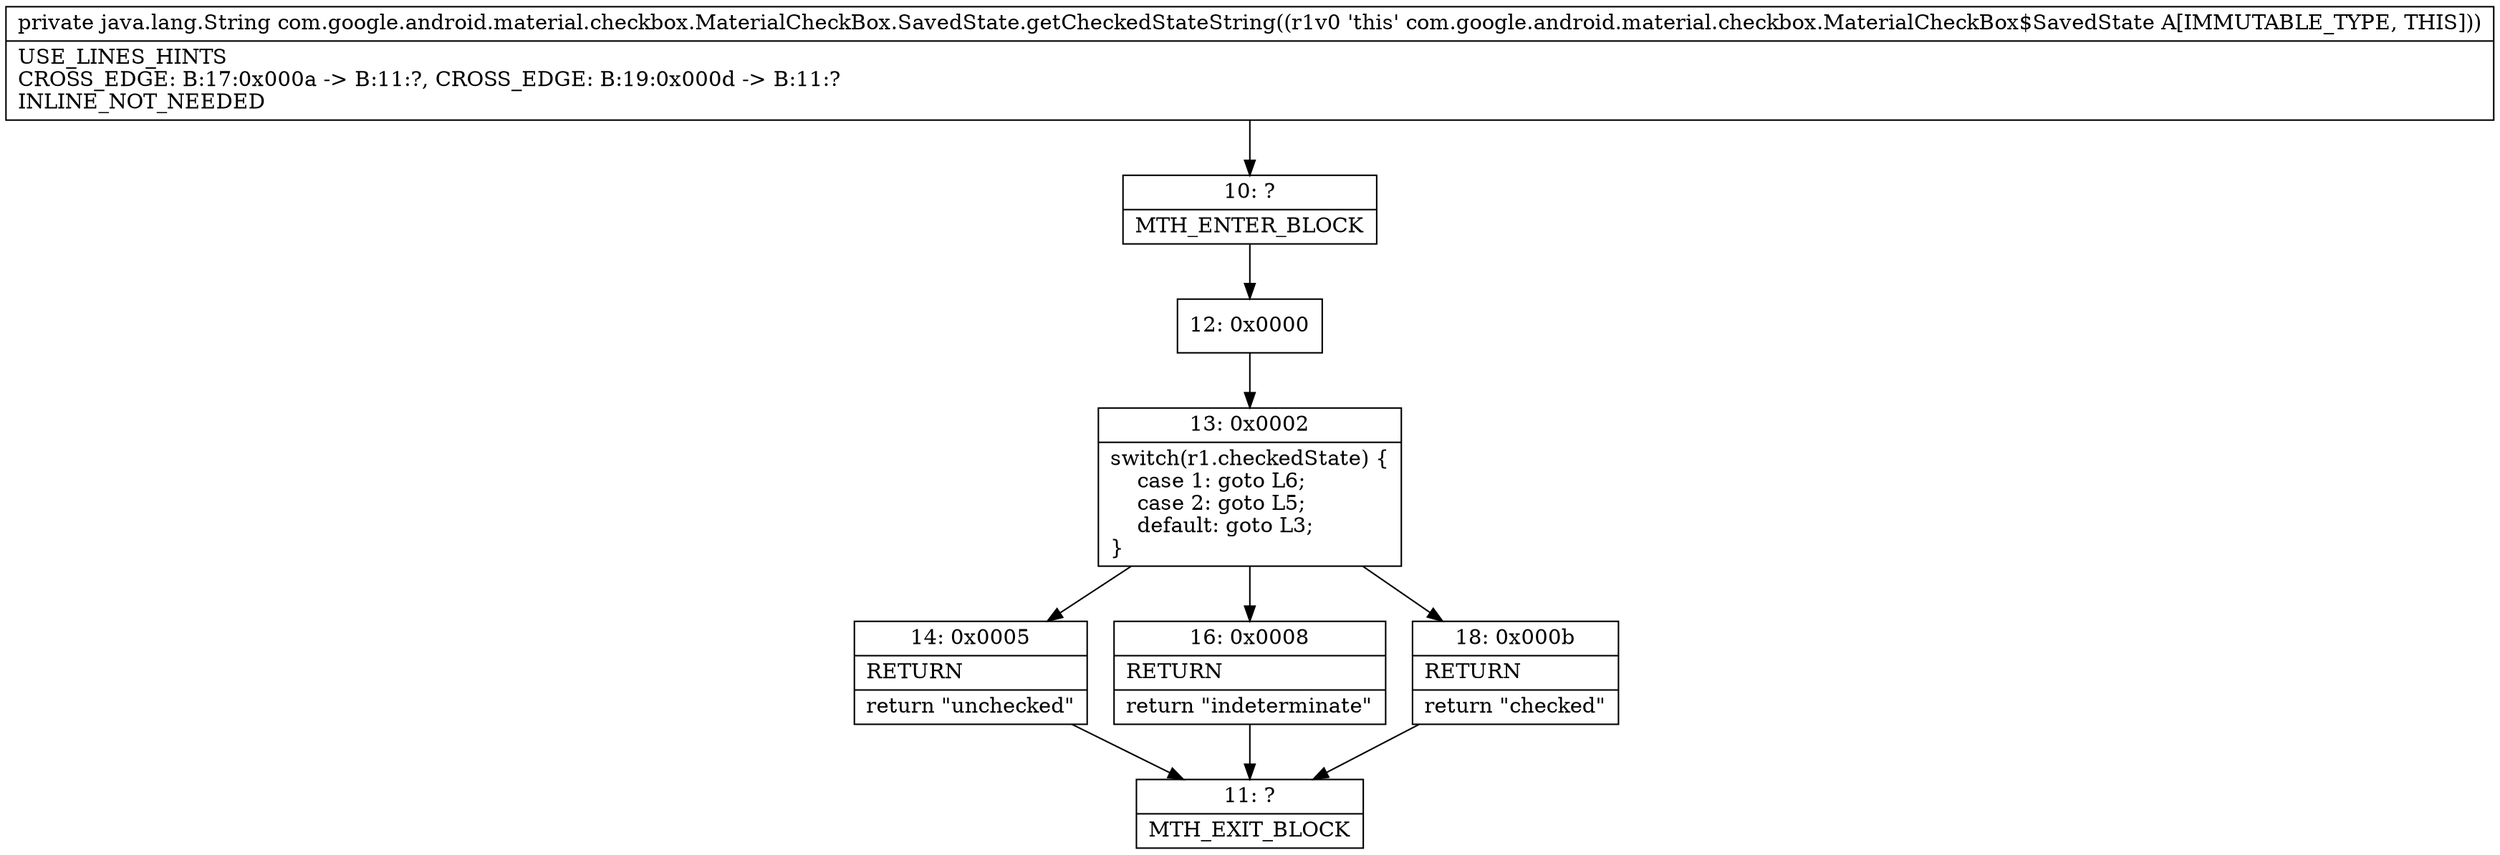 digraph "CFG forcom.google.android.material.checkbox.MaterialCheckBox.SavedState.getCheckedStateString()Ljava\/lang\/String;" {
Node_10 [shape=record,label="{10\:\ ?|MTH_ENTER_BLOCK\l}"];
Node_12 [shape=record,label="{12\:\ 0x0000}"];
Node_13 [shape=record,label="{13\:\ 0x0002|switch(r1.checkedState) \{\l    case 1: goto L6;\l    case 2: goto L5;\l    default: goto L3;\l\}\l}"];
Node_14 [shape=record,label="{14\:\ 0x0005|RETURN\l|return \"unchecked\"\l}"];
Node_11 [shape=record,label="{11\:\ ?|MTH_EXIT_BLOCK\l}"];
Node_16 [shape=record,label="{16\:\ 0x0008|RETURN\l|return \"indeterminate\"\l}"];
Node_18 [shape=record,label="{18\:\ 0x000b|RETURN\l|return \"checked\"\l}"];
MethodNode[shape=record,label="{private java.lang.String com.google.android.material.checkbox.MaterialCheckBox.SavedState.getCheckedStateString((r1v0 'this' com.google.android.material.checkbox.MaterialCheckBox$SavedState A[IMMUTABLE_TYPE, THIS]))  | USE_LINES_HINTS\lCROSS_EDGE: B:17:0x000a \-\> B:11:?, CROSS_EDGE: B:19:0x000d \-\> B:11:?\lINLINE_NOT_NEEDED\l}"];
MethodNode -> Node_10;Node_10 -> Node_12;
Node_12 -> Node_13;
Node_13 -> Node_14;
Node_13 -> Node_16;
Node_13 -> Node_18;
Node_14 -> Node_11;
Node_16 -> Node_11;
Node_18 -> Node_11;
}

